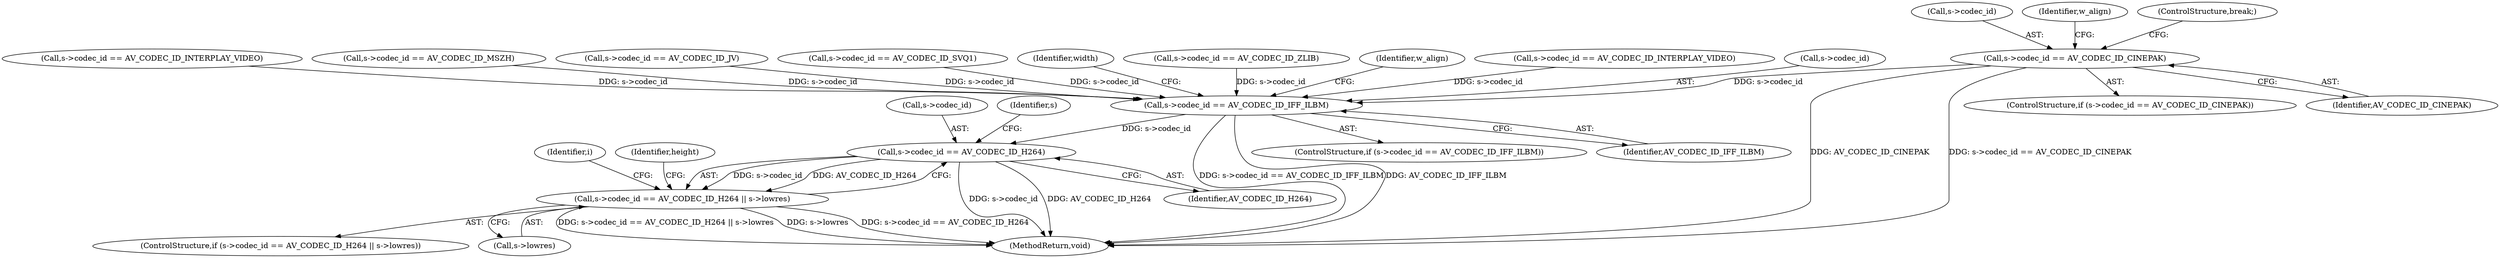 digraph "0_FFmpeg_2080bc33717955a0e4268e738acf8c1eeddbf8cb@pointer" {
"1000360" [label="(Call,s->codec_id == AV_CODEC_ID_CINEPAK)"];
"1000376" [label="(Call,s->codec_id == AV_CODEC_ID_IFF_ILBM)"];
"1000403" [label="(Call,s->codec_id == AV_CODEC_ID_H264)"];
"1000402" [label="(Call,s->codec_id == AV_CODEC_ID_H264 || s->lowres)"];
"1000361" [label="(Call,s->codec_id)"];
"1000324" [label="(Call,s->codec_id == AV_CODEC_ID_INTERPLAY_VIDEO)"];
"1000437" [label="(MethodReturn,void)"];
"1000401" [label="(ControlStructure,if (s->codec_id == AV_CODEC_ID_H264 || s->lowres))"];
"1000359" [label="(ControlStructure,if (s->codec_id == AV_CODEC_ID_CINEPAK))"];
"1000340" [label="(Call,s->codec_id == AV_CODEC_ID_MSZH)"];
"1000375" [label="(ControlStructure,if (s->codec_id == AV_CODEC_ID_IFF_ILBM))"];
"1000402" [label="(Call,s->codec_id == AV_CODEC_ID_H264 || s->lowres)"];
"1000425" [label="(Identifier,i)"];
"1000380" [label="(Identifier,AV_CODEC_ID_IFF_ILBM)"];
"1000319" [label="(Call,s->codec_id == AV_CODEC_ID_JV)"];
"1000407" [label="(Identifier,AV_CODEC_ID_H264)"];
"1000376" [label="(Call,s->codec_id == AV_CODEC_ID_IFF_ILBM)"];
"1000254" [label="(Call,s->codec_id == AV_CODEC_ID_SVQ1)"];
"1000408" [label="(Call,s->lowres)"];
"1000389" [label="(Identifier,width)"];
"1000345" [label="(Call,s->codec_id == AV_CODEC_ID_ZLIB)"];
"1000383" [label="(Identifier,w_align)"];
"1000367" [label="(Identifier,w_align)"];
"1000282" [label="(Call,s->codec_id == AV_CODEC_ID_INTERPLAY_VIDEO)"];
"1000377" [label="(Call,s->codec_id)"];
"1000360" [label="(Call,s->codec_id == AV_CODEC_ID_CINEPAK)"];
"1000372" [label="(ControlStructure,break;)"];
"1000364" [label="(Identifier,AV_CODEC_ID_CINEPAK)"];
"1000403" [label="(Call,s->codec_id == AV_CODEC_ID_H264)"];
"1000414" [label="(Identifier,height)"];
"1000404" [label="(Call,s->codec_id)"];
"1000409" [label="(Identifier,s)"];
"1000360" -> "1000359"  [label="AST: "];
"1000360" -> "1000364"  [label="CFG: "];
"1000361" -> "1000360"  [label="AST: "];
"1000364" -> "1000360"  [label="AST: "];
"1000367" -> "1000360"  [label="CFG: "];
"1000372" -> "1000360"  [label="CFG: "];
"1000360" -> "1000437"  [label="DDG: AV_CODEC_ID_CINEPAK"];
"1000360" -> "1000437"  [label="DDG: s->codec_id == AV_CODEC_ID_CINEPAK"];
"1000360" -> "1000376"  [label="DDG: s->codec_id"];
"1000376" -> "1000375"  [label="AST: "];
"1000376" -> "1000380"  [label="CFG: "];
"1000377" -> "1000376"  [label="AST: "];
"1000380" -> "1000376"  [label="AST: "];
"1000383" -> "1000376"  [label="CFG: "];
"1000389" -> "1000376"  [label="CFG: "];
"1000376" -> "1000437"  [label="DDG: s->codec_id == AV_CODEC_ID_IFF_ILBM"];
"1000376" -> "1000437"  [label="DDG: AV_CODEC_ID_IFF_ILBM"];
"1000254" -> "1000376"  [label="DDG: s->codec_id"];
"1000324" -> "1000376"  [label="DDG: s->codec_id"];
"1000345" -> "1000376"  [label="DDG: s->codec_id"];
"1000319" -> "1000376"  [label="DDG: s->codec_id"];
"1000282" -> "1000376"  [label="DDG: s->codec_id"];
"1000340" -> "1000376"  [label="DDG: s->codec_id"];
"1000376" -> "1000403"  [label="DDG: s->codec_id"];
"1000403" -> "1000402"  [label="AST: "];
"1000403" -> "1000407"  [label="CFG: "];
"1000404" -> "1000403"  [label="AST: "];
"1000407" -> "1000403"  [label="AST: "];
"1000409" -> "1000403"  [label="CFG: "];
"1000402" -> "1000403"  [label="CFG: "];
"1000403" -> "1000437"  [label="DDG: s->codec_id"];
"1000403" -> "1000437"  [label="DDG: AV_CODEC_ID_H264"];
"1000403" -> "1000402"  [label="DDG: s->codec_id"];
"1000403" -> "1000402"  [label="DDG: AV_CODEC_ID_H264"];
"1000402" -> "1000401"  [label="AST: "];
"1000402" -> "1000408"  [label="CFG: "];
"1000408" -> "1000402"  [label="AST: "];
"1000414" -> "1000402"  [label="CFG: "];
"1000425" -> "1000402"  [label="CFG: "];
"1000402" -> "1000437"  [label="DDG: s->codec_id == AV_CODEC_ID_H264 || s->lowres"];
"1000402" -> "1000437"  [label="DDG: s->lowres"];
"1000402" -> "1000437"  [label="DDG: s->codec_id == AV_CODEC_ID_H264"];
}
